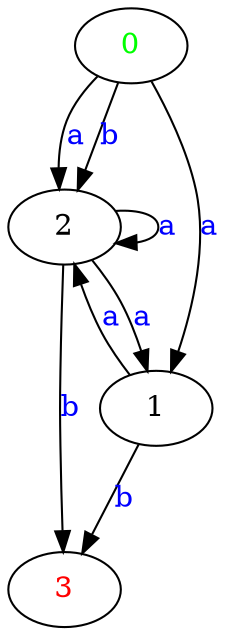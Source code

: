 digraph G {
	"2"->"1"[ label=<<font color="blue">a</font>> ];
	"2"->"2"[ label=<<font color="blue">a</font>> ];
	"2"->"3"[ label=<<font color="blue">b</font>> ];
	"1"->"3"[ label=<<font color="blue">b</font>> ];
	"0"->"1"[ label=<<font color="blue">a</font>> ];
	"0"->"2"[ label=<<font color="blue">a</font>> ];
	"0"->"2"[ label=<<font color="blue">b</font>> ];
	"1"->"2"[ label=<<font color="blue">a</font>> ];
	"0" [ label=<<font color="green">0</font>> ];
	"1";
	"2";
	"3" [ label=<<font color="red">3</font>> ];

}
